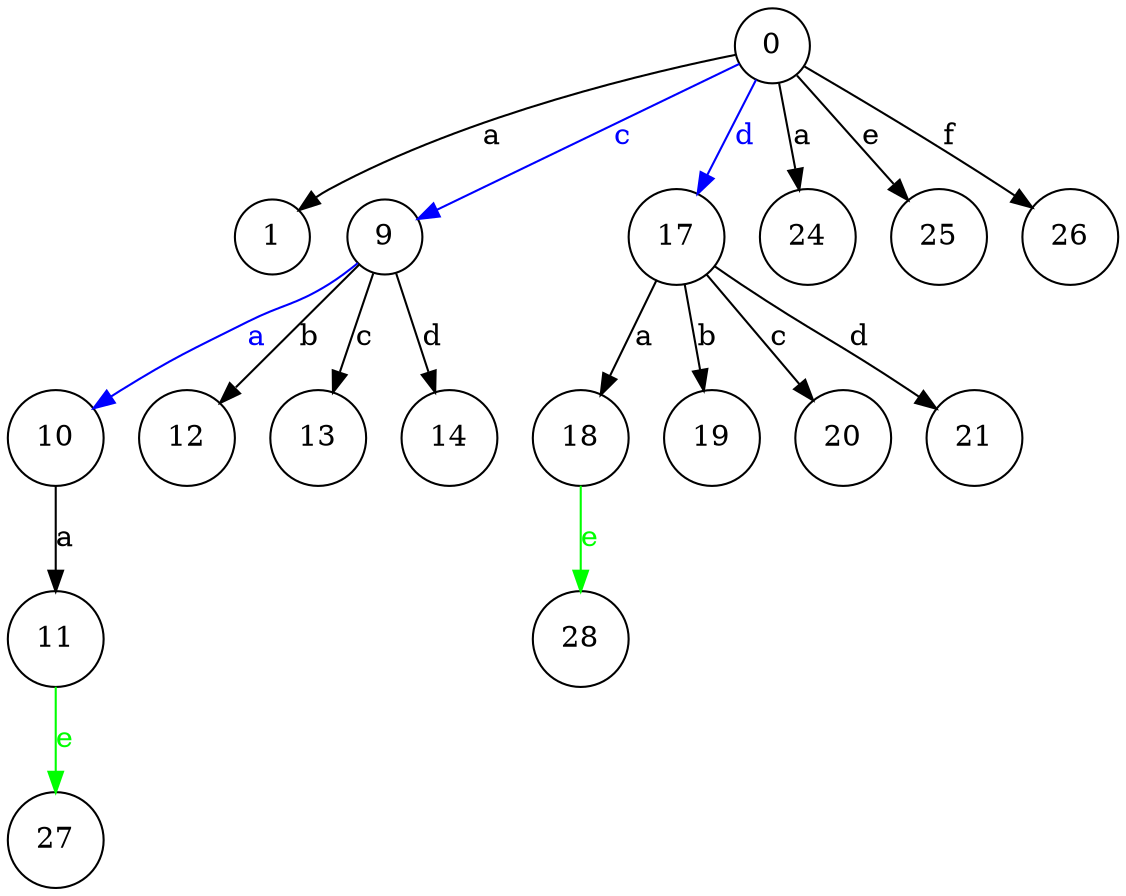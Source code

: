 digraph Tree {
	rankdir=TB;
	node [shape = circle];
0 -> 1[label = "a" ];
0 -> 9[label = "c" , color = blue, fontcolor = blue];
9 -> 10[label = "a" , color = blue, fontcolor = blue];
10 -> 11[label = "a" ];
11 -> 27[label = "e" , color = green, fontcolor = green];
9 -> 12[label = "b" ];
9 -> 13[label = "c" ];
9 -> 14[label = "d" ];
0 -> 17[label = "d" , color = blue, fontcolor = blue];
17 -> 18[label = "a" ];
17 -> 19[label = "b" ];
17 -> 20[label = "c" ];
17 -> 21[label = "d" ];
18 -> 28[label = "e" , color = green, fontcolor = green];
0 -> 24[label = "a" ];
0 -> 25[label = "e" ];
0 -> 26[label = "f" ];
}